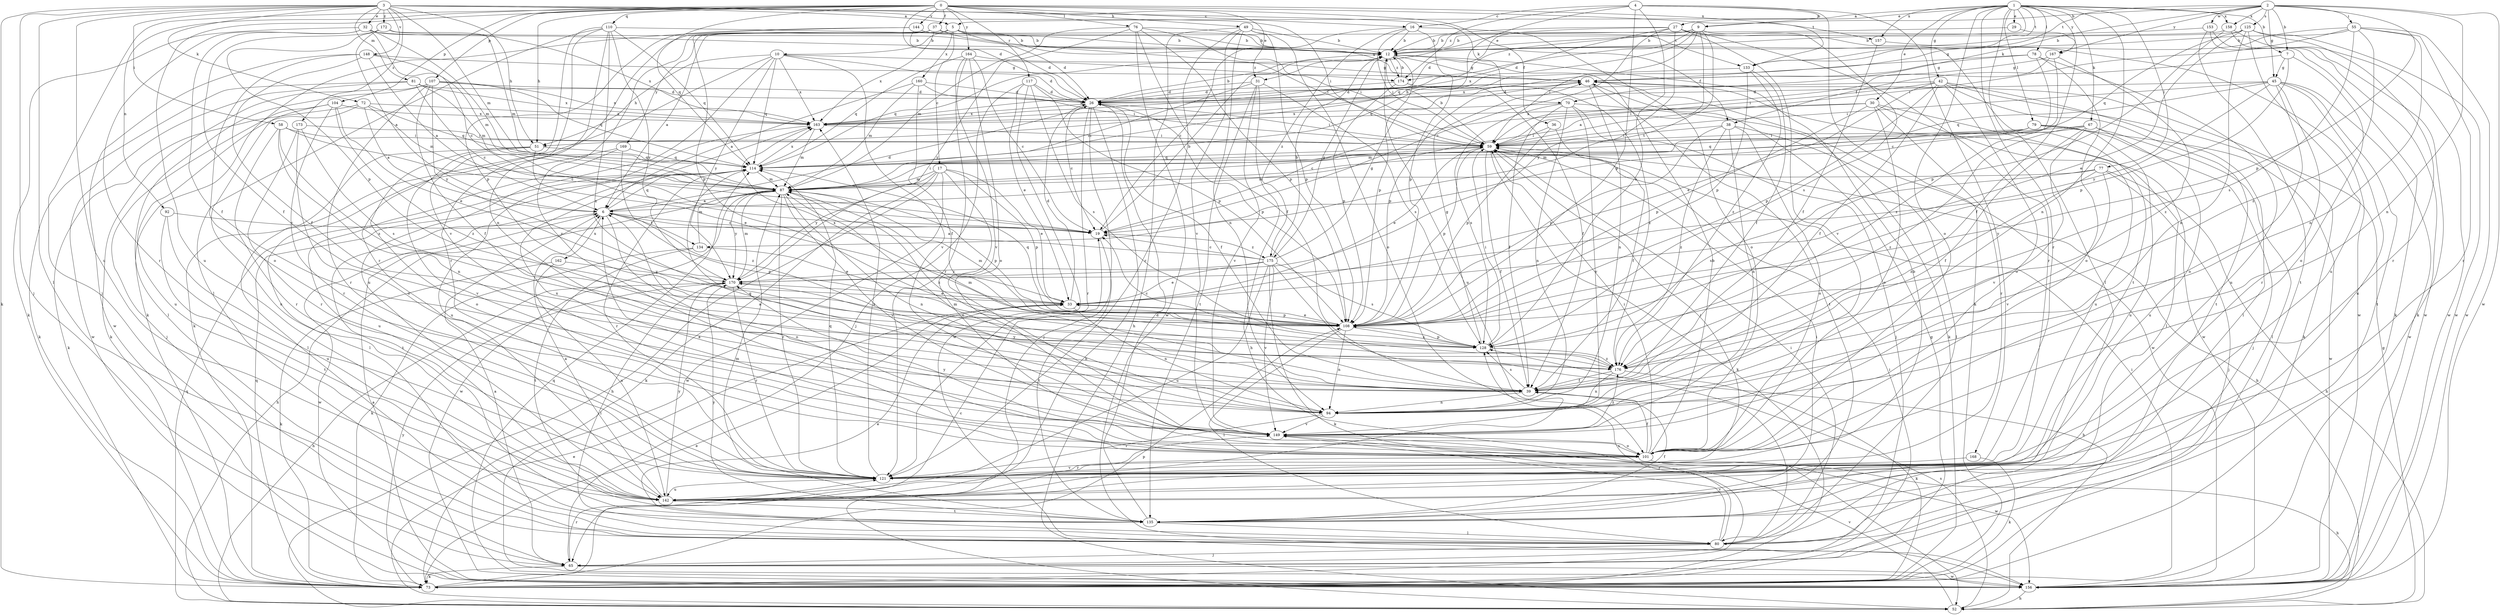 strict digraph  {
0;
1;
2;
3;
4;
5;
6;
7;
9;
10;
12;
16;
17;
19;
26;
27;
29;
30;
31;
32;
33;
36;
37;
38;
39;
42;
45;
46;
49;
51;
52;
55;
58;
59;
65;
67;
70;
72;
73;
76;
77;
78;
79;
80;
81;
87;
92;
94;
101;
104;
107;
108;
110;
114;
117;
121;
125;
128;
133;
134;
135;
142;
144;
148;
149;
153;
156;
157;
158;
160;
162;
163;
164;
167;
168;
169;
170;
172;
173;
174;
175;
176;
0 -> 16  [label=c];
0 -> 26  [label=d];
0 -> 36  [label=f];
0 -> 37  [label=f];
0 -> 49  [label=h];
0 -> 51  [label=h];
0 -> 65  [label=j];
0 -> 76  [label=l];
0 -> 92  [label=n];
0 -> 104  [label=p];
0 -> 107  [label=p];
0 -> 110  [label=q];
0 -> 114  [label=q];
0 -> 117  [label=r];
0 -> 133  [label=t];
0 -> 142  [label=u];
0 -> 144  [label=v];
0 -> 157  [label=x];
0 -> 164  [label=y];
1 -> 5  [label=a];
1 -> 7  [label=b];
1 -> 27  [label=e];
1 -> 29  [label=e];
1 -> 30  [label=e];
1 -> 31  [label=e];
1 -> 42  [label=g];
1 -> 67  [label=k];
1 -> 77  [label=l];
1 -> 78  [label=l];
1 -> 79  [label=l];
1 -> 80  [label=l];
1 -> 94  [label=n];
1 -> 101  [label=o];
1 -> 121  [label=r];
1 -> 133  [label=t];
1 -> 157  [label=x];
1 -> 158  [label=x];
1 -> 167  [label=y];
2 -> 7  [label=b];
2 -> 9  [label=b];
2 -> 45  [label=g];
2 -> 55  [label=i];
2 -> 70  [label=k];
2 -> 94  [label=n];
2 -> 108  [label=p];
2 -> 125  [label=s];
2 -> 133  [label=t];
2 -> 153  [label=w];
2 -> 156  [label=w];
2 -> 158  [label=x];
2 -> 167  [label=y];
3 -> 5  [label=a];
3 -> 31  [label=e];
3 -> 32  [label=e];
3 -> 51  [label=h];
3 -> 58  [label=i];
3 -> 59  [label=i];
3 -> 65  [label=j];
3 -> 70  [label=k];
3 -> 72  [label=k];
3 -> 73  [label=k];
3 -> 80  [label=l];
3 -> 81  [label=m];
3 -> 87  [label=m];
3 -> 142  [label=u];
3 -> 148  [label=v];
3 -> 172  [label=z];
3 -> 173  [label=z];
4 -> 9  [label=b];
4 -> 16  [label=c];
4 -> 73  [label=k];
4 -> 108  [label=p];
4 -> 114  [label=q];
4 -> 128  [label=s];
4 -> 168  [label=y];
4 -> 174  [label=z];
5 -> 6  [label=a];
5 -> 10  [label=b];
5 -> 17  [label=c];
5 -> 38  [label=f];
5 -> 59  [label=i];
5 -> 133  [label=t];
5 -> 160  [label=x];
5 -> 169  [label=y];
6 -> 19  [label=c];
6 -> 26  [label=d];
6 -> 101  [label=o];
6 -> 108  [label=p];
6 -> 114  [label=q];
6 -> 134  [label=t];
6 -> 156  [label=w];
6 -> 162  [label=x];
7 -> 38  [label=f];
7 -> 45  [label=g];
7 -> 101  [label=o];
7 -> 108  [label=p];
9 -> 6  [label=a];
9 -> 12  [label=b];
9 -> 26  [label=d];
9 -> 51  [label=h];
9 -> 59  [label=i];
9 -> 128  [label=s];
9 -> 134  [label=t];
9 -> 174  [label=z];
10 -> 26  [label=d];
10 -> 51  [label=h];
10 -> 73  [label=k];
10 -> 114  [label=q];
10 -> 142  [label=u];
10 -> 149  [label=v];
10 -> 163  [label=x];
10 -> 170  [label=y];
10 -> 174  [label=z];
12 -> 46  [label=g];
12 -> 108  [label=p];
12 -> 114  [label=q];
12 -> 142  [label=u];
12 -> 174  [label=z];
12 -> 175  [label=z];
16 -> 12  [label=b];
16 -> 19  [label=c];
16 -> 59  [label=i];
16 -> 101  [label=o];
16 -> 108  [label=p];
16 -> 175  [label=z];
17 -> 33  [label=e];
17 -> 52  [label=h];
17 -> 73  [label=k];
17 -> 87  [label=m];
17 -> 101  [label=o];
17 -> 108  [label=p];
17 -> 156  [label=w];
17 -> 170  [label=y];
19 -> 12  [label=b];
19 -> 135  [label=t];
19 -> 175  [label=z];
26 -> 12  [label=b];
26 -> 19  [label=c];
26 -> 39  [label=f];
26 -> 52  [label=h];
26 -> 59  [label=i];
26 -> 65  [label=j];
26 -> 108  [label=p];
26 -> 121  [label=r];
26 -> 163  [label=x];
27 -> 12  [label=b];
27 -> 19  [label=c];
27 -> 26  [label=d];
27 -> 121  [label=r];
27 -> 135  [label=t];
27 -> 149  [label=v];
27 -> 163  [label=x];
27 -> 170  [label=y];
29 -> 12  [label=b];
29 -> 39  [label=f];
30 -> 19  [label=c];
30 -> 80  [label=l];
30 -> 101  [label=o];
30 -> 108  [label=p];
30 -> 121  [label=r];
30 -> 142  [label=u];
30 -> 163  [label=x];
31 -> 26  [label=d];
31 -> 52  [label=h];
31 -> 87  [label=m];
31 -> 128  [label=s];
31 -> 135  [label=t];
31 -> 149  [label=v];
32 -> 12  [label=b];
32 -> 19  [label=c];
32 -> 39  [label=f];
32 -> 73  [label=k];
32 -> 87  [label=m];
32 -> 121  [label=r];
32 -> 163  [label=x];
33 -> 26  [label=d];
33 -> 94  [label=n];
33 -> 108  [label=p];
36 -> 39  [label=f];
36 -> 59  [label=i];
36 -> 108  [label=p];
37 -> 12  [label=b];
37 -> 26  [label=d];
37 -> 108  [label=p];
37 -> 121  [label=r];
37 -> 149  [label=v];
37 -> 163  [label=x];
38 -> 59  [label=i];
38 -> 80  [label=l];
38 -> 94  [label=n];
38 -> 101  [label=o];
38 -> 108  [label=p];
38 -> 176  [label=z];
39 -> 6  [label=a];
39 -> 94  [label=n];
39 -> 128  [label=s];
39 -> 170  [label=y];
42 -> 26  [label=d];
42 -> 33  [label=e];
42 -> 39  [label=f];
42 -> 59  [label=i];
42 -> 73  [label=k];
42 -> 80  [label=l];
42 -> 101  [label=o];
42 -> 108  [label=p];
42 -> 135  [label=t];
45 -> 26  [label=d];
45 -> 59  [label=i];
45 -> 101  [label=o];
45 -> 114  [label=q];
45 -> 121  [label=r];
45 -> 135  [label=t];
45 -> 142  [label=u];
45 -> 156  [label=w];
45 -> 170  [label=y];
46 -> 26  [label=d];
46 -> 73  [label=k];
46 -> 94  [label=n];
46 -> 108  [label=p];
46 -> 135  [label=t];
46 -> 156  [label=w];
46 -> 163  [label=x];
49 -> 12  [label=b];
49 -> 52  [label=h];
49 -> 94  [label=n];
49 -> 101  [label=o];
49 -> 108  [label=p];
49 -> 121  [label=r];
49 -> 149  [label=v];
51 -> 33  [label=e];
51 -> 80  [label=l];
51 -> 101  [label=o];
51 -> 114  [label=q];
51 -> 149  [label=v];
52 -> 33  [label=e];
52 -> 46  [label=g];
52 -> 114  [label=q];
52 -> 128  [label=s];
52 -> 149  [label=v];
55 -> 12  [label=b];
55 -> 46  [label=g];
55 -> 59  [label=i];
55 -> 94  [label=n];
55 -> 121  [label=r];
55 -> 128  [label=s];
55 -> 156  [label=w];
55 -> 176  [label=z];
58 -> 19  [label=c];
58 -> 59  [label=i];
58 -> 94  [label=n];
58 -> 121  [label=r];
58 -> 128  [label=s];
59 -> 12  [label=b];
59 -> 33  [label=e];
59 -> 39  [label=f];
59 -> 52  [label=h];
59 -> 73  [label=k];
59 -> 108  [label=p];
59 -> 114  [label=q];
65 -> 6  [label=a];
65 -> 73  [label=k];
65 -> 121  [label=r];
65 -> 156  [label=w];
67 -> 39  [label=f];
67 -> 59  [label=i];
67 -> 80  [label=l];
67 -> 87  [label=m];
67 -> 142  [label=u];
67 -> 149  [label=v];
67 -> 176  [label=z];
70 -> 39  [label=f];
70 -> 65  [label=j];
70 -> 94  [label=n];
70 -> 128  [label=s];
70 -> 149  [label=v];
70 -> 156  [label=w];
70 -> 163  [label=x];
72 -> 6  [label=a];
72 -> 73  [label=k];
72 -> 87  [label=m];
72 -> 114  [label=q];
72 -> 142  [label=u];
72 -> 163  [label=x];
73 -> 19  [label=c];
73 -> 33  [label=e];
73 -> 46  [label=g];
73 -> 59  [label=i];
73 -> 108  [label=p];
73 -> 114  [label=q];
73 -> 170  [label=y];
76 -> 12  [label=b];
76 -> 39  [label=f];
76 -> 59  [label=i];
76 -> 87  [label=m];
76 -> 108  [label=p];
76 -> 156  [label=w];
76 -> 170  [label=y];
77 -> 52  [label=h];
77 -> 65  [label=j];
77 -> 87  [label=m];
77 -> 128  [label=s];
77 -> 149  [label=v];
77 -> 176  [label=z];
78 -> 46  [label=g];
78 -> 101  [label=o];
78 -> 142  [label=u];
78 -> 163  [label=x];
78 -> 176  [label=z];
79 -> 59  [label=i];
79 -> 65  [label=j];
79 -> 87  [label=m];
79 -> 114  [label=q];
79 -> 142  [label=u];
79 -> 156  [label=w];
80 -> 33  [label=e];
80 -> 39  [label=f];
80 -> 59  [label=i];
80 -> 65  [label=j];
80 -> 128  [label=s];
80 -> 149  [label=v];
81 -> 19  [label=c];
81 -> 26  [label=d];
81 -> 73  [label=k];
81 -> 87  [label=m];
81 -> 156  [label=w];
81 -> 163  [label=x];
87 -> 6  [label=a];
87 -> 52  [label=h];
87 -> 59  [label=i];
87 -> 94  [label=n];
87 -> 108  [label=p];
87 -> 121  [label=r];
87 -> 149  [label=v];
87 -> 156  [label=w];
87 -> 170  [label=y];
87 -> 176  [label=z];
92 -> 19  [label=c];
92 -> 135  [label=t];
92 -> 142  [label=u];
94 -> 87  [label=m];
94 -> 114  [label=q];
94 -> 121  [label=r];
94 -> 149  [label=v];
101 -> 6  [label=a];
101 -> 12  [label=b];
101 -> 39  [label=f];
101 -> 52  [label=h];
101 -> 59  [label=i];
101 -> 121  [label=r];
101 -> 163  [label=x];
101 -> 170  [label=y];
104 -> 33  [label=e];
104 -> 65  [label=j];
104 -> 121  [label=r];
104 -> 142  [label=u];
104 -> 163  [label=x];
104 -> 176  [label=z];
107 -> 26  [label=d];
107 -> 39  [label=f];
107 -> 73  [label=k];
107 -> 80  [label=l];
107 -> 114  [label=q];
107 -> 121  [label=r];
107 -> 163  [label=x];
107 -> 170  [label=y];
108 -> 33  [label=e];
108 -> 80  [label=l];
108 -> 87  [label=m];
108 -> 94  [label=n];
108 -> 114  [label=q];
108 -> 128  [label=s];
108 -> 163  [label=x];
110 -> 12  [label=b];
110 -> 80  [label=l];
110 -> 94  [label=n];
110 -> 114  [label=q];
110 -> 121  [label=r];
110 -> 149  [label=v];
110 -> 170  [label=y];
110 -> 176  [label=z];
114 -> 87  [label=m];
114 -> 121  [label=r];
114 -> 135  [label=t];
114 -> 163  [label=x];
117 -> 26  [label=d];
117 -> 33  [label=e];
117 -> 65  [label=j];
117 -> 108  [label=p];
117 -> 128  [label=s];
117 -> 156  [label=w];
121 -> 12  [label=b];
121 -> 59  [label=i];
121 -> 114  [label=q];
121 -> 142  [label=u];
121 -> 163  [label=x];
125 -> 12  [label=b];
125 -> 33  [label=e];
125 -> 94  [label=n];
125 -> 114  [label=q];
125 -> 121  [label=r];
125 -> 142  [label=u];
125 -> 156  [label=w];
128 -> 19  [label=c];
128 -> 46  [label=g];
128 -> 59  [label=i];
128 -> 108  [label=p];
128 -> 176  [label=z];
133 -> 39  [label=f];
133 -> 108  [label=p];
133 -> 114  [label=q];
133 -> 176  [label=z];
134 -> 33  [label=e];
134 -> 73  [label=k];
134 -> 87  [label=m];
134 -> 135  [label=t];
135 -> 26  [label=d];
135 -> 39  [label=f];
135 -> 59  [label=i];
135 -> 80  [label=l];
135 -> 87  [label=m];
135 -> 170  [label=y];
142 -> 6  [label=a];
142 -> 135  [label=t];
142 -> 149  [label=v];
142 -> 170  [label=y];
144 -> 12  [label=b];
144 -> 26  [label=d];
144 -> 46  [label=g];
144 -> 73  [label=k];
144 -> 108  [label=p];
148 -> 6  [label=a];
148 -> 39  [label=f];
148 -> 46  [label=g];
148 -> 87  [label=m];
148 -> 101  [label=o];
148 -> 156  [label=w];
149 -> 101  [label=o];
149 -> 156  [label=w];
149 -> 176  [label=z];
153 -> 12  [label=b];
153 -> 73  [label=k];
153 -> 135  [label=t];
153 -> 156  [label=w];
156 -> 6  [label=a];
156 -> 52  [label=h];
156 -> 59  [label=i];
156 -> 114  [label=q];
157 -> 39  [label=f];
157 -> 156  [label=w];
158 -> 12  [label=b];
158 -> 73  [label=k];
158 -> 108  [label=p];
158 -> 156  [label=w];
160 -> 6  [label=a];
160 -> 26  [label=d];
160 -> 39  [label=f];
160 -> 59  [label=i];
160 -> 87  [label=m];
162 -> 73  [label=k];
162 -> 142  [label=u];
162 -> 170  [label=y];
163 -> 59  [label=i];
163 -> 87  [label=m];
163 -> 142  [label=u];
164 -> 19  [label=c];
164 -> 46  [label=g];
164 -> 101  [label=o];
164 -> 114  [label=q];
164 -> 121  [label=r];
164 -> 149  [label=v];
167 -> 19  [label=c];
167 -> 46  [label=g];
167 -> 59  [label=i];
167 -> 176  [label=z];
168 -> 73  [label=k];
168 -> 121  [label=r];
169 -> 80  [label=l];
169 -> 114  [label=q];
169 -> 142  [label=u];
169 -> 176  [label=z];
170 -> 33  [label=e];
170 -> 52  [label=h];
170 -> 80  [label=l];
170 -> 87  [label=m];
170 -> 121  [label=r];
172 -> 6  [label=a];
172 -> 12  [label=b];
172 -> 39  [label=f];
172 -> 87  [label=m];
172 -> 108  [label=p];
173 -> 59  [label=i];
173 -> 101  [label=o];
173 -> 121  [label=r];
173 -> 128  [label=s];
174 -> 12  [label=b];
174 -> 26  [label=d];
174 -> 39  [label=f];
174 -> 108  [label=p];
174 -> 176  [label=z];
175 -> 6  [label=a];
175 -> 12  [label=b];
175 -> 19  [label=c];
175 -> 33  [label=e];
175 -> 46  [label=g];
175 -> 52  [label=h];
175 -> 73  [label=k];
175 -> 128  [label=s];
175 -> 142  [label=u];
175 -> 149  [label=v];
175 -> 170  [label=y];
176 -> 39  [label=f];
176 -> 73  [label=k];
176 -> 87  [label=m];
176 -> 94  [label=n];
}
